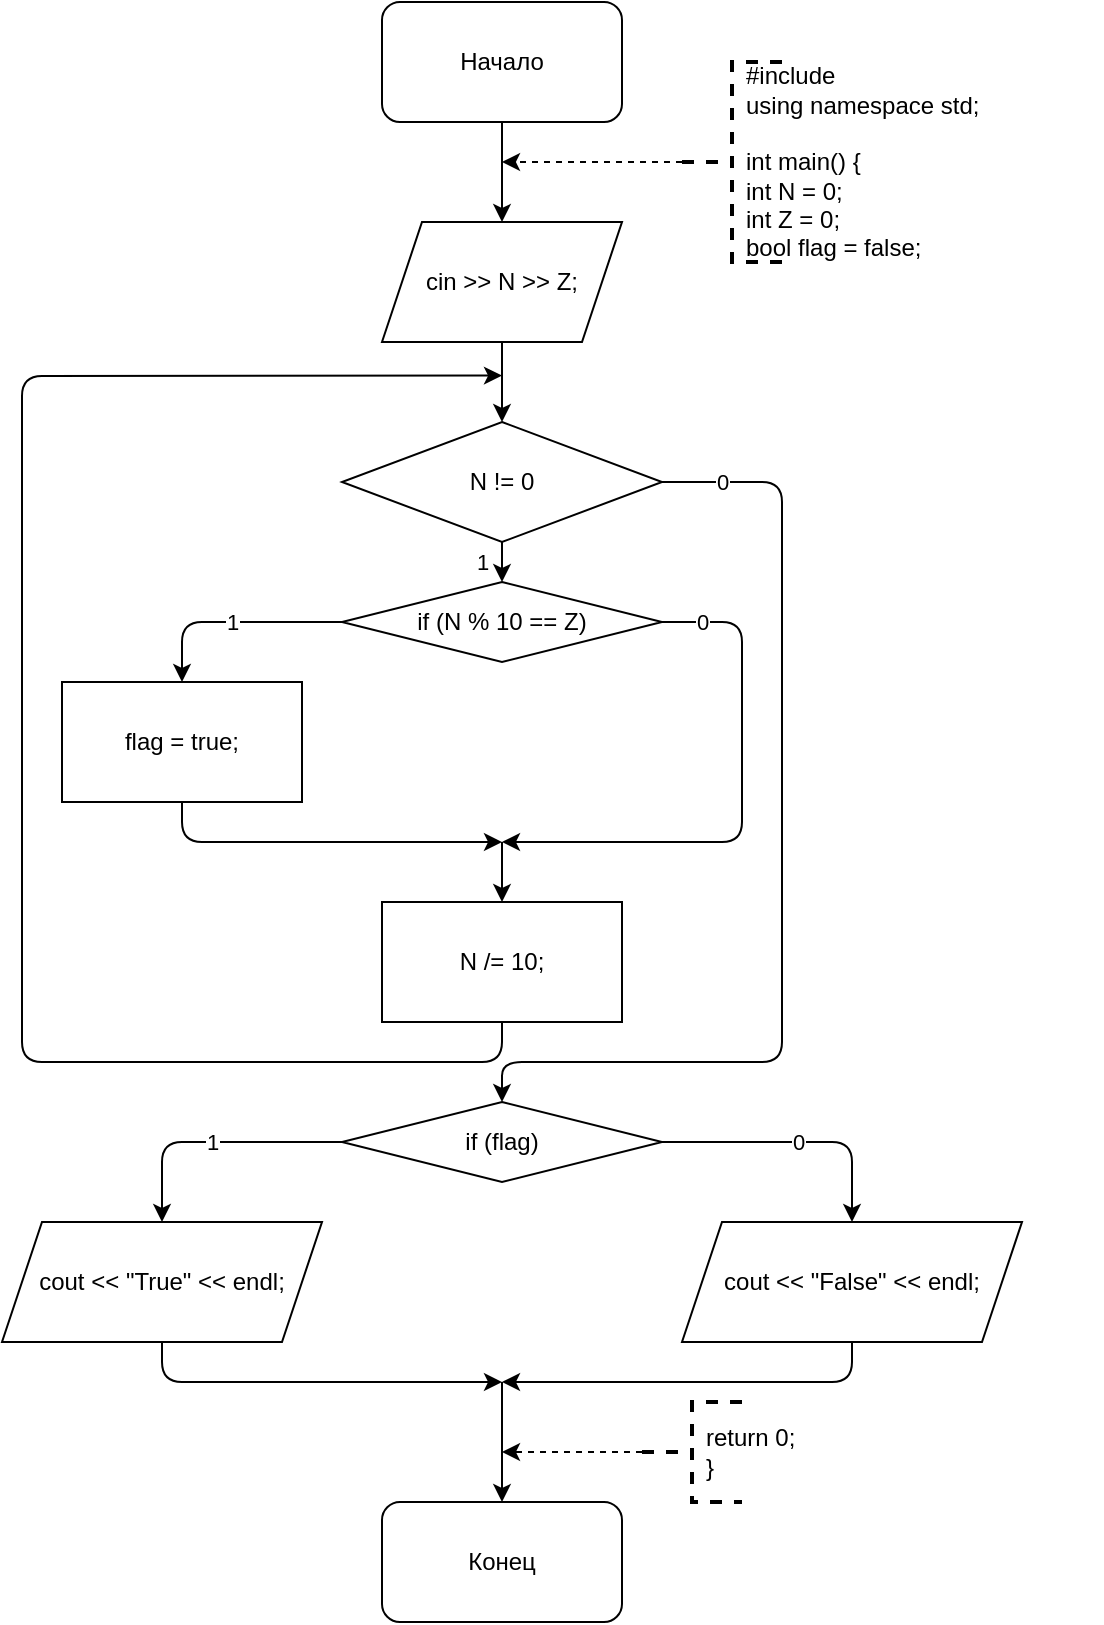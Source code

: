 <mxfile version="13.9.9" type="device"><diagram id="-12UC1qpVIAm_MQxq7N5" name="Страница 1"><mxGraphModel dx="1024" dy="592" grid="1" gridSize="10" guides="1" tooltips="1" connect="1" arrows="1" fold="1" page="1" pageScale="1" pageWidth="827" pageHeight="1169" math="0" shadow="0"><root><mxCell id="0"/><mxCell id="1" parent="0"/><mxCell id="yYd-qn4fKJg2RpX2MfoI-11" style="edgeStyle=orthogonalEdgeStyle;rounded=1;orthogonalLoop=1;jettySize=auto;html=1;entryX=0.5;entryY=0;entryDx=0;entryDy=0;" edge="1" parent="1" source="yYd-qn4fKJg2RpX2MfoI-1" target="yYd-qn4fKJg2RpX2MfoI-2"><mxGeometry relative="1" as="geometry"/></mxCell><mxCell id="yYd-qn4fKJg2RpX2MfoI-1" value="Начало" style="rounded=1;whiteSpace=wrap;html=1;" vertex="1" parent="1"><mxGeometry x="340" y="10" width="120" height="60" as="geometry"/></mxCell><mxCell id="yYd-qn4fKJg2RpX2MfoI-12" style="edgeStyle=orthogonalEdgeStyle;rounded=1;orthogonalLoop=1;jettySize=auto;html=1;entryX=0.5;entryY=0;entryDx=0;entryDy=0;" edge="1" parent="1" source="yYd-qn4fKJg2RpX2MfoI-2" target="yYd-qn4fKJg2RpX2MfoI-3"><mxGeometry relative="1" as="geometry"/></mxCell><mxCell id="yYd-qn4fKJg2RpX2MfoI-2" value="cin &amp;gt;&amp;gt; N &amp;gt;&amp;gt; Z;" style="shape=parallelogram;perimeter=parallelogramPerimeter;whiteSpace=wrap;html=1;fixedSize=1;" vertex="1" parent="1"><mxGeometry x="340" y="120" width="120" height="60" as="geometry"/></mxCell><mxCell id="yYd-qn4fKJg2RpX2MfoI-13" value="1" style="edgeStyle=orthogonalEdgeStyle;rounded=1;orthogonalLoop=1;jettySize=auto;html=1;" edge="1" parent="1" source="yYd-qn4fKJg2RpX2MfoI-3" target="yYd-qn4fKJg2RpX2MfoI-4"><mxGeometry x="0.667" y="-10" relative="1" as="geometry"><mxPoint as="offset"/></mxGeometry></mxCell><mxCell id="yYd-qn4fKJg2RpX2MfoI-3" value="N != 0" style="rhombus;whiteSpace=wrap;html=1;" vertex="1" parent="1"><mxGeometry x="320" y="220" width="160" height="60" as="geometry"/></mxCell><mxCell id="yYd-qn4fKJg2RpX2MfoI-5" value="1" style="edgeStyle=orthogonalEdgeStyle;rounded=1;orthogonalLoop=1;jettySize=auto;html=1;" edge="1" parent="1" source="yYd-qn4fKJg2RpX2MfoI-4" target="yYd-qn4fKJg2RpX2MfoI-6"><mxGeometry relative="1" as="geometry"><mxPoint x="240" y="350" as="targetPoint"/></mxGeometry></mxCell><mxCell id="yYd-qn4fKJg2RpX2MfoI-4" value="if (N % 10 == Z)" style="rhombus;whiteSpace=wrap;html=1;" vertex="1" parent="1"><mxGeometry x="320" y="300" width="160" height="40" as="geometry"/></mxCell><mxCell id="yYd-qn4fKJg2RpX2MfoI-6" value="flag = true;" style="rounded=0;whiteSpace=wrap;html=1;" vertex="1" parent="1"><mxGeometry x="180" y="350" width="120" height="60" as="geometry"/></mxCell><mxCell id="yYd-qn4fKJg2RpX2MfoI-7" value="0" style="endArrow=classic;html=1;exitX=1;exitY=0.5;exitDx=0;exitDy=0;" edge="1" parent="1" source="yYd-qn4fKJg2RpX2MfoI-4"><mxGeometry x="-0.852" width="50" height="50" relative="1" as="geometry"><mxPoint x="390" y="330" as="sourcePoint"/><mxPoint x="400" y="430" as="targetPoint"/><Array as="points"><mxPoint x="520" y="320"/><mxPoint x="520" y="430"/></Array><mxPoint as="offset"/></mxGeometry></mxCell><mxCell id="yYd-qn4fKJg2RpX2MfoI-8" value="" style="endArrow=classic;html=1;exitX=0.5;exitY=1;exitDx=0;exitDy=0;" edge="1" parent="1" source="yYd-qn4fKJg2RpX2MfoI-6"><mxGeometry width="50" height="50" relative="1" as="geometry"><mxPoint x="390" y="330" as="sourcePoint"/><mxPoint x="400" y="430" as="targetPoint"/><Array as="points"><mxPoint x="240" y="430"/></Array></mxGeometry></mxCell><mxCell id="yYd-qn4fKJg2RpX2MfoI-9" value="N /= 10;" style="rounded=0;whiteSpace=wrap;html=1;" vertex="1" parent="1"><mxGeometry x="340" y="460" width="120" height="60" as="geometry"/></mxCell><mxCell id="yYd-qn4fKJg2RpX2MfoI-10" value="" style="endArrow=classic;html=1;entryX=0.5;entryY=0;entryDx=0;entryDy=0;" edge="1" parent="1" target="yYd-qn4fKJg2RpX2MfoI-9"><mxGeometry width="50" height="50" relative="1" as="geometry"><mxPoint x="400" y="430" as="sourcePoint"/><mxPoint x="440" y="480" as="targetPoint"/></mxGeometry></mxCell><mxCell id="yYd-qn4fKJg2RpX2MfoI-14" value="" style="endArrow=classic;html=1;exitX=0.5;exitY=1;exitDx=0;exitDy=0;" edge="1" parent="1" source="yYd-qn4fKJg2RpX2MfoI-9"><mxGeometry width="50" height="50" relative="1" as="geometry"><mxPoint x="390" y="530" as="sourcePoint"/><mxPoint x="400" y="196.8" as="targetPoint"/><Array as="points"><mxPoint x="400" y="540"/><mxPoint x="160" y="540"/><mxPoint x="160" y="197"/></Array></mxGeometry></mxCell><mxCell id="yYd-qn4fKJg2RpX2MfoI-15" value="0" style="endArrow=classic;html=1;exitX=1;exitY=0.5;exitDx=0;exitDy=0;" edge="1" parent="1" source="yYd-qn4fKJg2RpX2MfoI-3"><mxGeometry x="-0.882" width="50" height="50" relative="1" as="geometry"><mxPoint x="390" y="340" as="sourcePoint"/><mxPoint x="400" y="560" as="targetPoint"/><Array as="points"><mxPoint x="540" y="250"/><mxPoint x="540" y="540"/><mxPoint x="400" y="540"/></Array><mxPoint as="offset"/></mxGeometry></mxCell><mxCell id="yYd-qn4fKJg2RpX2MfoI-17" value="1" style="edgeStyle=orthogonalEdgeStyle;rounded=1;orthogonalLoop=1;jettySize=auto;html=1;" edge="1" parent="1" source="yYd-qn4fKJg2RpX2MfoI-16" target="yYd-qn4fKJg2RpX2MfoI-18"><mxGeometry relative="1" as="geometry"><mxPoint x="270" y="610" as="targetPoint"/></mxGeometry></mxCell><mxCell id="yYd-qn4fKJg2RpX2MfoI-20" value="0" style="edgeStyle=orthogonalEdgeStyle;rounded=1;orthogonalLoop=1;jettySize=auto;html=1;" edge="1" parent="1" source="yYd-qn4fKJg2RpX2MfoI-16" target="yYd-qn4fKJg2RpX2MfoI-21"><mxGeometry relative="1" as="geometry"><mxPoint x="560" y="620" as="targetPoint"/></mxGeometry></mxCell><mxCell id="yYd-qn4fKJg2RpX2MfoI-16" value="if (flag)" style="rhombus;whiteSpace=wrap;html=1;" vertex="1" parent="1"><mxGeometry x="320" y="560" width="160" height="40" as="geometry"/></mxCell><mxCell id="yYd-qn4fKJg2RpX2MfoI-18" value="cout &amp;lt;&amp;lt; &quot;True&quot; &amp;lt;&amp;lt; endl;" style="shape=parallelogram;perimeter=parallelogramPerimeter;whiteSpace=wrap;html=1;fixedSize=1;" vertex="1" parent="1"><mxGeometry x="150" y="620" width="160" height="60" as="geometry"/></mxCell><mxCell id="yYd-qn4fKJg2RpX2MfoI-21" value="cout &amp;lt;&amp;lt; &quot;False&quot; &amp;lt;&amp;lt; endl;" style="shape=parallelogram;perimeter=parallelogramPerimeter;whiteSpace=wrap;html=1;fixedSize=1;" vertex="1" parent="1"><mxGeometry x="490" y="620" width="170" height="60" as="geometry"/></mxCell><mxCell id="yYd-qn4fKJg2RpX2MfoI-22" value="" style="endArrow=classic;html=1;exitX=0.5;exitY=1;exitDx=0;exitDy=0;" edge="1" parent="1" source="yYd-qn4fKJg2RpX2MfoI-18"><mxGeometry width="50" height="50" relative="1" as="geometry"><mxPoint x="390" y="730" as="sourcePoint"/><mxPoint x="400" y="700" as="targetPoint"/><Array as="points"><mxPoint x="230" y="700"/></Array></mxGeometry></mxCell><mxCell id="yYd-qn4fKJg2RpX2MfoI-23" value="" style="endArrow=classic;html=1;exitX=0.5;exitY=1;exitDx=0;exitDy=0;" edge="1" parent="1" source="yYd-qn4fKJg2RpX2MfoI-21"><mxGeometry width="50" height="50" relative="1" as="geometry"><mxPoint x="390" y="730" as="sourcePoint"/><mxPoint x="400" y="700" as="targetPoint"/><Array as="points"><mxPoint x="575" y="700"/></Array></mxGeometry></mxCell><mxCell id="yYd-qn4fKJg2RpX2MfoI-24" value="" style="endArrow=classic;html=1;" edge="1" parent="1" target="yYd-qn4fKJg2RpX2MfoI-25"><mxGeometry width="50" height="50" relative="1" as="geometry"><mxPoint x="400" y="700" as="sourcePoint"/><mxPoint x="400" y="760" as="targetPoint"/></mxGeometry></mxCell><mxCell id="yYd-qn4fKJg2RpX2MfoI-25" value="Конец" style="rounded=1;whiteSpace=wrap;html=1;" vertex="1" parent="1"><mxGeometry x="340" y="760" width="120" height="60" as="geometry"/></mxCell><mxCell id="yYd-qn4fKJg2RpX2MfoI-28" style="edgeStyle=orthogonalEdgeStyle;rounded=1;orthogonalLoop=1;jettySize=auto;html=1;dashed=1;" edge="1" parent="1" source="yYd-qn4fKJg2RpX2MfoI-26"><mxGeometry relative="1" as="geometry"><mxPoint x="400" y="90" as="targetPoint"/></mxGeometry></mxCell><mxCell id="yYd-qn4fKJg2RpX2MfoI-26" value="" style="strokeWidth=2;html=1;shape=mxgraph.flowchart.annotation_2;align=left;labelPosition=right;pointerEvents=1;dashed=1;" vertex="1" parent="1"><mxGeometry x="490" y="40" width="50" height="100" as="geometry"/></mxCell><mxCell id="yYd-qn4fKJg2RpX2MfoI-29" value="#include&lt;br&gt;using namespace std;&lt;br&gt;&lt;br&gt;int main() {&lt;br&gt;int N = 0;&lt;br&gt;int Z = 0;&lt;br&gt;bool flag = false;" style="text;html=1;strokeColor=none;fillColor=none;align=left;verticalAlign=middle;whiteSpace=wrap;rounded=0;dashed=1;" vertex="1" parent="1"><mxGeometry x="520" y="40" width="180" height="100" as="geometry"/></mxCell><mxCell id="yYd-qn4fKJg2RpX2MfoI-31" style="edgeStyle=orthogonalEdgeStyle;rounded=1;orthogonalLoop=1;jettySize=auto;html=1;dashed=1;" edge="1" parent="1" source="yYd-qn4fKJg2RpX2MfoI-30"><mxGeometry relative="1" as="geometry"><mxPoint x="400" y="735" as="targetPoint"/></mxGeometry></mxCell><mxCell id="yYd-qn4fKJg2RpX2MfoI-30" value="" style="strokeWidth=2;html=1;shape=mxgraph.flowchart.annotation_2;align=left;labelPosition=right;pointerEvents=1;dashed=1;" vertex="1" parent="1"><mxGeometry x="470" y="710" width="50" height="50" as="geometry"/></mxCell><mxCell id="yYd-qn4fKJg2RpX2MfoI-32" value="return 0;&lt;br&gt;}" style="text;html=1;strokeColor=none;fillColor=none;align=left;verticalAlign=middle;whiteSpace=wrap;rounded=0;dashed=1;" vertex="1" parent="1"><mxGeometry x="500" y="710" width="100" height="50" as="geometry"/></mxCell></root></mxGraphModel></diagram></mxfile>